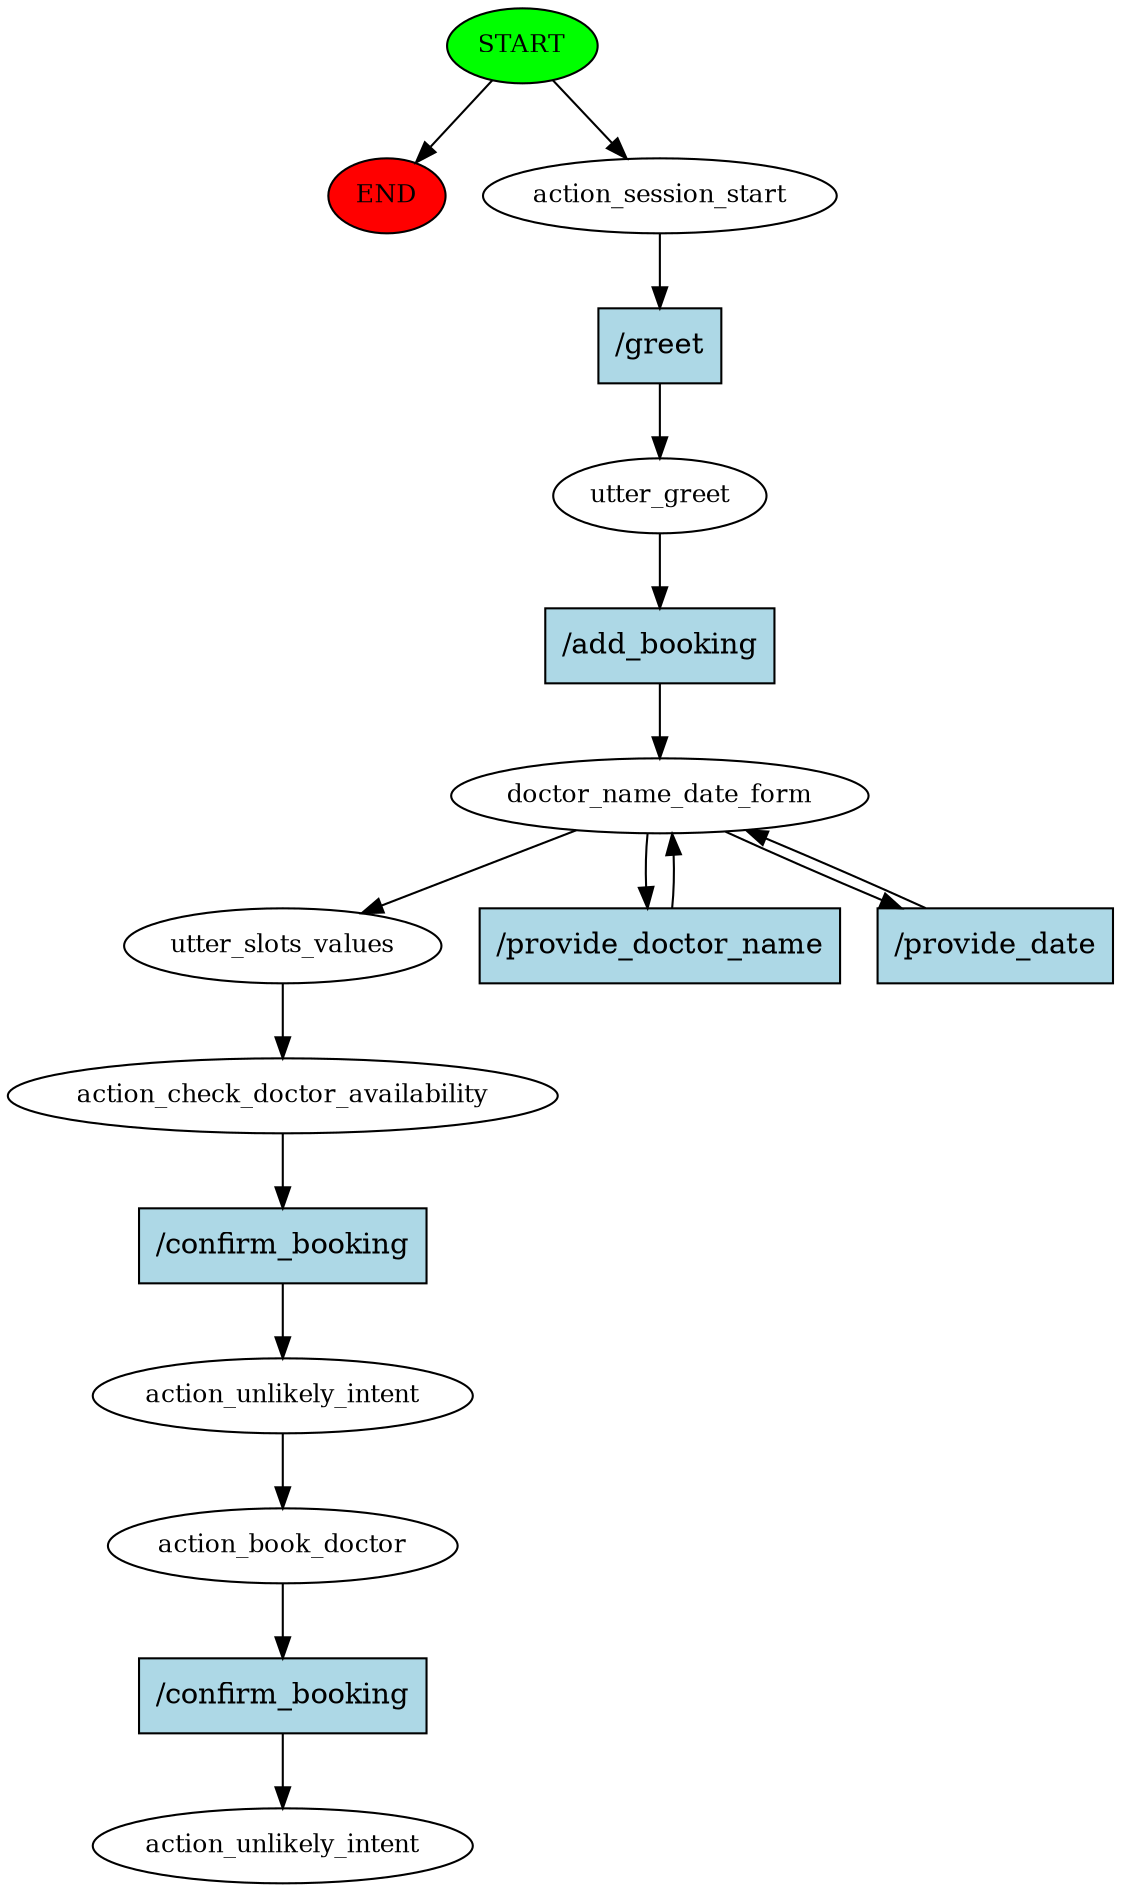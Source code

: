 digraph  {
0 [class="start active", fillcolor=green, fontsize=12, label=START, style=filled];
"-1" [class=end, fillcolor=red, fontsize=12, label=END, style=filled];
1 [class=active, fontsize=12, label=action_session_start];
2 [class=active, fontsize=12, label=utter_greet];
3 [class=active, fontsize=12, label=doctor_name_date_form];
6 [class=active, fontsize=12, label=utter_slots_values];
7 [class=active, fontsize=12, label=action_check_doctor_availability];
8 [class=active, fontsize=12, label=action_unlikely_intent];
9 [class=active, fontsize=12, label=action_book_doctor];
10 [class="dashed active", fontsize=12, label=action_unlikely_intent];
11 [class="intent active", fillcolor=lightblue, label="/greet", shape=rect, style=filled];
12 [class="intent active", fillcolor=lightblue, label="/add_booking", shape=rect, style=filled];
13 [class="intent active", fillcolor=lightblue, label="/provide_doctor_name", shape=rect, style=filled];
14 [class="intent active", fillcolor=lightblue, label="/provide_date", shape=rect, style=filled];
15 [class="intent active", fillcolor=lightblue, label="/confirm_booking", shape=rect, style=filled];
16 [class="intent active", fillcolor=lightblue, label="/confirm_booking", shape=rect, style=filled];
0 -> "-1"  [class="", key=NONE, label=""];
0 -> 1  [class=active, key=NONE, label=""];
1 -> 11  [class=active, key=0];
2 -> 12  [class=active, key=0];
3 -> 6  [class=active, key=NONE, label=""];
3 -> 13  [class=active, key=0];
3 -> 14  [class=active, key=0];
6 -> 7  [class=active, key=NONE, label=""];
7 -> 15  [class=active, key=0];
8 -> 9  [class=active, key=NONE, label=""];
9 -> 16  [class=active, key=0];
11 -> 2  [class=active, key=0];
12 -> 3  [class=active, key=0];
13 -> 3  [class=active, key=0];
14 -> 3  [class=active, key=0];
15 -> 8  [class=active, key=0];
16 -> 10  [class=active, key=0];
}
